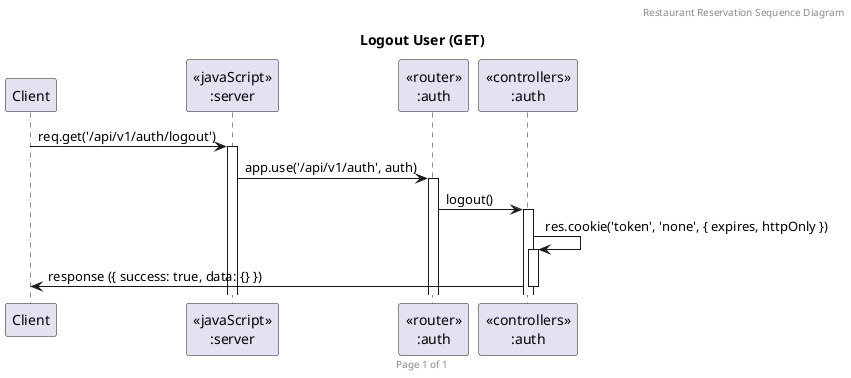 @startuml Logout User (GET)

header Restaurant Reservation Sequence Diagram
footer Page %page% of %lastpage%
title "Logout User (GET)"

participant "Client" as client
participant "<<javaScript>>\n:server" as server
participant "<<router>>\n:auth" as routerAuth
participant "<<controllers>>\n:auth" as controllersAuth

client -> server ++: req.get('/api/v1/auth/logout')
server -> routerAuth ++: app.use('/api/v1/auth', auth)
routerAuth -> controllersAuth ++: logout()

controllersAuth -> controllersAuth ++: res.cookie('token', 'none', { expires, httpOnly })
controllersAuth -> client --: response ({ success: true, data: {} })

@enduml
